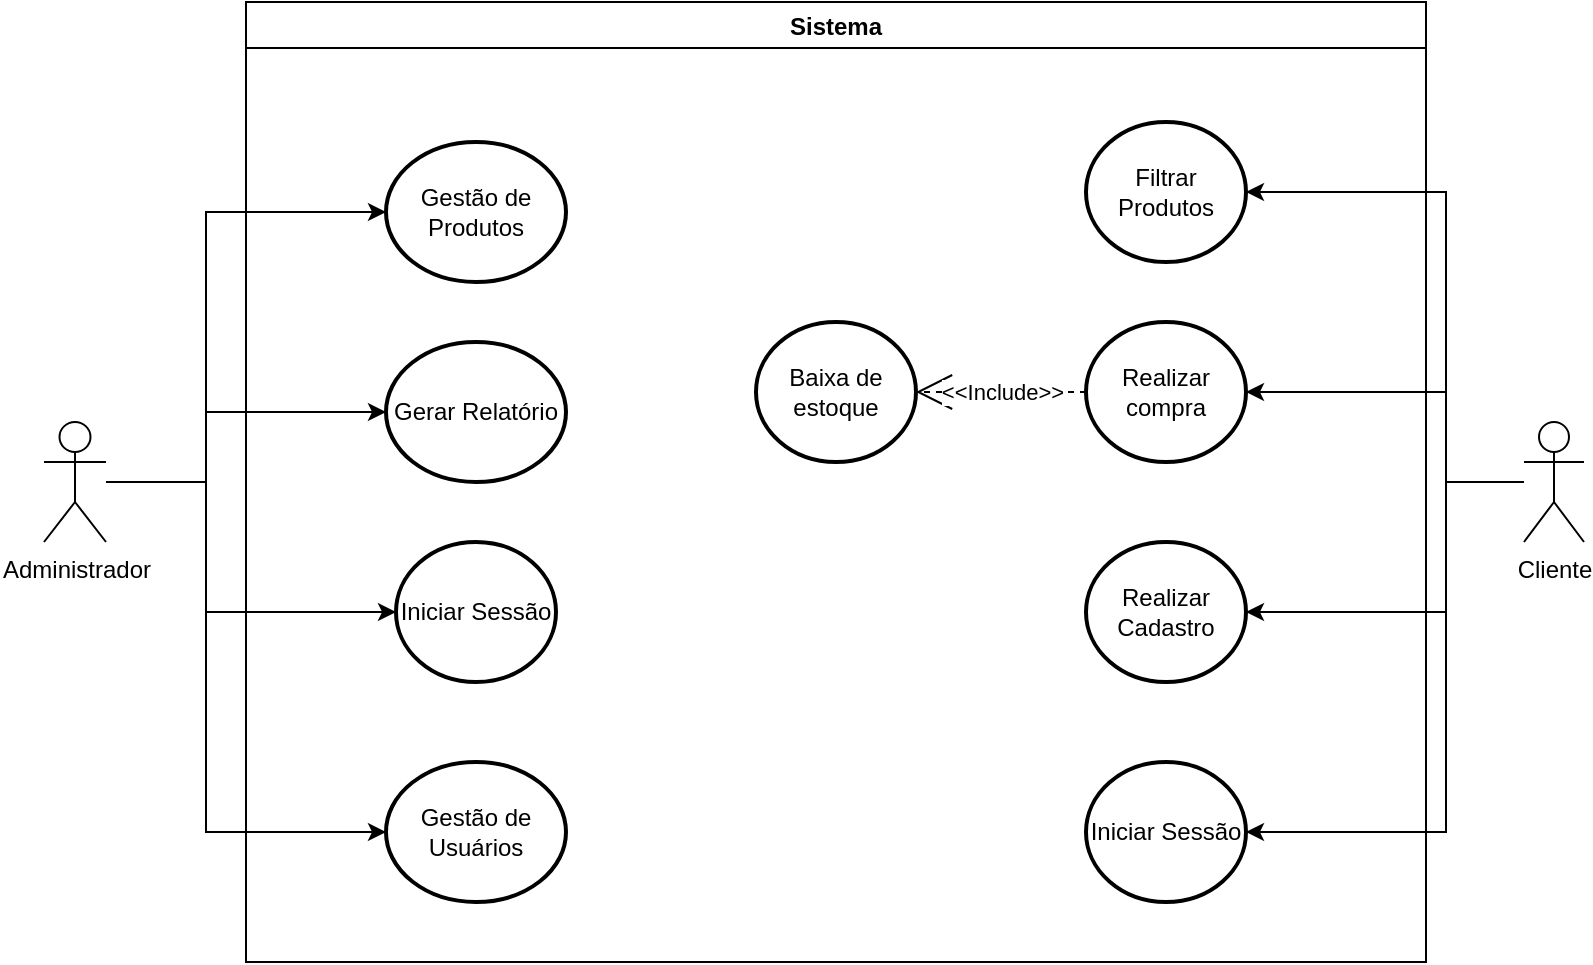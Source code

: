 <mxfile version="14.7.7" type="device"><diagram id="vwP-3UIeBUuC5FF040c0" name="Page-1"><mxGraphModel dx="1422" dy="802" grid="1" gridSize="10" guides="1" tooltips="1" connect="1" arrows="1" fold="1" page="1" pageScale="1" pageWidth="827" pageHeight="1169" math="0" shadow="0"><root><mxCell id="0"/><mxCell id="1" parent="0"/><mxCell id="PAAXOdKzN0klYwFHCjwN-1" value="Sistema" style="swimlane;" parent="1" vertex="1"><mxGeometry x="130" y="40" width="590" height="480" as="geometry"/></mxCell><mxCell id="PAAXOdKzN0klYwFHCjwN-3" value="Gestão de Produtos" style="strokeWidth=2;html=1;shape=mxgraph.flowchart.start_1;whiteSpace=wrap;" parent="PAAXOdKzN0klYwFHCjwN-1" vertex="1"><mxGeometry x="70" y="70" width="90" height="70" as="geometry"/></mxCell><mxCell id="GiRFe8WTvQ2WVacG_HEw-4" value="Gerar Relatório" style="strokeWidth=2;html=1;shape=mxgraph.flowchart.start_1;whiteSpace=wrap;" parent="PAAXOdKzN0klYwFHCjwN-1" vertex="1"><mxGeometry x="70" y="170" width="90" height="70" as="geometry"/></mxCell><mxCell id="GiRFe8WTvQ2WVacG_HEw-12" value="Realizar compra" style="strokeWidth=2;html=1;shape=mxgraph.flowchart.start_1;whiteSpace=wrap;" parent="PAAXOdKzN0klYwFHCjwN-1" vertex="1"><mxGeometry x="420" y="160" width="80" height="70" as="geometry"/></mxCell><mxCell id="GiRFe8WTvQ2WVacG_HEw-14" value="Baixa de estoque" style="strokeWidth=2;html=1;shape=mxgraph.flowchart.start_1;whiteSpace=wrap;" parent="PAAXOdKzN0klYwFHCjwN-1" vertex="1"><mxGeometry x="255" y="160" width="80" height="70" as="geometry"/></mxCell><mxCell id="GiRFe8WTvQ2WVacG_HEw-15" value="&amp;lt;&amp;lt;Include&amp;gt;&amp;gt;" style="endArrow=open;endSize=16;endFill=0;html=1;entryX=1;entryY=0.5;entryDx=0;entryDy=0;entryPerimeter=0;exitX=0;exitY=0.5;exitDx=0;exitDy=0;exitPerimeter=0;dashed=1;" parent="PAAXOdKzN0klYwFHCjwN-1" source="GiRFe8WTvQ2WVacG_HEw-12" target="GiRFe8WTvQ2WVacG_HEw-14" edge="1"><mxGeometry width="160" relative="1" as="geometry"><mxPoint x="330" y="240" as="sourcePoint"/><mxPoint x="300" y="239.5" as="targetPoint"/></mxGeometry></mxCell><mxCell id="U5XVB4oHqSViH2xygHj3-2" value="Filtrar Produtos" style="strokeWidth=2;html=1;shape=mxgraph.flowchart.start_1;whiteSpace=wrap;" parent="PAAXOdKzN0klYwFHCjwN-1" vertex="1"><mxGeometry x="420" y="60" width="80" height="70" as="geometry"/></mxCell><mxCell id="U5XVB4oHqSViH2xygHj3-7" value="Realizar Cadastro" style="strokeWidth=2;html=1;shape=mxgraph.flowchart.start_1;whiteSpace=wrap;" parent="PAAXOdKzN0klYwFHCjwN-1" vertex="1"><mxGeometry x="420" y="270" width="80" height="70" as="geometry"/></mxCell><mxCell id="U5XVB4oHqSViH2xygHj3-9" value="Iniciar Sessão" style="strokeWidth=2;html=1;shape=mxgraph.flowchart.start_1;whiteSpace=wrap;" parent="PAAXOdKzN0klYwFHCjwN-1" vertex="1"><mxGeometry x="420" y="380" width="80" height="70" as="geometry"/></mxCell><mxCell id="U5XVB4oHqSViH2xygHj3-11" value="Iniciar Sessão" style="strokeWidth=2;html=1;shape=mxgraph.flowchart.start_1;whiteSpace=wrap;" parent="PAAXOdKzN0klYwFHCjwN-1" vertex="1"><mxGeometry x="75" y="270" width="80" height="70" as="geometry"/></mxCell><mxCell id="U5XVB4oHqSViH2xygHj3-13" value="Gestão de Usuários" style="strokeWidth=2;html=1;shape=mxgraph.flowchart.start_1;whiteSpace=wrap;" parent="PAAXOdKzN0klYwFHCjwN-1" vertex="1"><mxGeometry x="70" y="380" width="90" height="70" as="geometry"/></mxCell><mxCell id="U5XVB4oHqSViH2xygHj3-12" style="edgeStyle=orthogonalEdgeStyle;rounded=0;orthogonalLoop=1;jettySize=auto;html=1;entryX=0;entryY=0.5;entryDx=0;entryDy=0;entryPerimeter=0;" parent="1" source="PAAXOdKzN0klYwFHCjwN-2" target="U5XVB4oHqSViH2xygHj3-11" edge="1"><mxGeometry relative="1" as="geometry"><Array as="points"><mxPoint x="110" y="280"/><mxPoint x="110" y="345"/></Array></mxGeometry></mxCell><mxCell id="U5XVB4oHqSViH2xygHj3-14" style="edgeStyle=orthogonalEdgeStyle;rounded=0;orthogonalLoop=1;jettySize=auto;html=1;entryX=0;entryY=0.5;entryDx=0;entryDy=0;entryPerimeter=0;" parent="1" source="PAAXOdKzN0klYwFHCjwN-2" target="U5XVB4oHqSViH2xygHj3-13" edge="1"><mxGeometry relative="1" as="geometry"><Array as="points"><mxPoint x="110" y="280"/><mxPoint x="110" y="455"/></Array></mxGeometry></mxCell><mxCell id="U5XVB4oHqSViH2xygHj3-15" style="edgeStyle=orthogonalEdgeStyle;rounded=0;orthogonalLoop=1;jettySize=auto;html=1;entryX=0;entryY=0.5;entryDx=0;entryDy=0;entryPerimeter=0;" parent="1" source="PAAXOdKzN0klYwFHCjwN-2" target="GiRFe8WTvQ2WVacG_HEw-4" edge="1"><mxGeometry relative="1" as="geometry"><Array as="points"><mxPoint x="110" y="280"/><mxPoint x="110" y="245"/></Array></mxGeometry></mxCell><mxCell id="U5XVB4oHqSViH2xygHj3-16" style="edgeStyle=orthogonalEdgeStyle;rounded=0;orthogonalLoop=1;jettySize=auto;html=1;entryX=0;entryY=0.5;entryDx=0;entryDy=0;entryPerimeter=0;" parent="1" source="PAAXOdKzN0klYwFHCjwN-2" target="PAAXOdKzN0klYwFHCjwN-3" edge="1"><mxGeometry relative="1" as="geometry"><Array as="points"><mxPoint x="110" y="280"/><mxPoint x="110" y="145"/></Array></mxGeometry></mxCell><mxCell id="PAAXOdKzN0klYwFHCjwN-2" value="Administrador" style="shape=umlActor;verticalLabelPosition=bottom;verticalAlign=top;html=1;" parent="1" vertex="1"><mxGeometry x="29" y="250" width="31" height="60" as="geometry"/></mxCell><mxCell id="GiRFe8WTvQ2WVacG_HEw-13" style="edgeStyle=orthogonalEdgeStyle;rounded=0;orthogonalLoop=1;jettySize=auto;html=1;entryX=1;entryY=0.5;entryDx=0;entryDy=0;entryPerimeter=0;" parent="1" source="GiRFe8WTvQ2WVacG_HEw-2" target="GiRFe8WTvQ2WVacG_HEw-12" edge="1"><mxGeometry relative="1" as="geometry"><Array as="points"><mxPoint x="730" y="280"/><mxPoint x="730" y="235"/></Array></mxGeometry></mxCell><mxCell id="U5XVB4oHqSViH2xygHj3-4" style="edgeStyle=orthogonalEdgeStyle;rounded=0;orthogonalLoop=1;jettySize=auto;html=1;entryX=1;entryY=0.5;entryDx=0;entryDy=0;entryPerimeter=0;" parent="1" source="GiRFe8WTvQ2WVacG_HEw-2" target="U5XVB4oHqSViH2xygHj3-2" edge="1"><mxGeometry relative="1" as="geometry"><Array as="points"><mxPoint x="730" y="280"/><mxPoint x="730" y="135"/></Array></mxGeometry></mxCell><mxCell id="U5XVB4oHqSViH2xygHj3-8" style="edgeStyle=orthogonalEdgeStyle;rounded=0;orthogonalLoop=1;jettySize=auto;html=1;entryX=1;entryY=0.5;entryDx=0;entryDy=0;entryPerimeter=0;" parent="1" source="GiRFe8WTvQ2WVacG_HEw-2" target="U5XVB4oHqSViH2xygHj3-7" edge="1"><mxGeometry relative="1" as="geometry"><Array as="points"><mxPoint x="730" y="280"/><mxPoint x="730" y="345"/></Array></mxGeometry></mxCell><mxCell id="U5XVB4oHqSViH2xygHj3-10" style="edgeStyle=orthogonalEdgeStyle;rounded=0;orthogonalLoop=1;jettySize=auto;html=1;entryX=1;entryY=0.5;entryDx=0;entryDy=0;entryPerimeter=0;" parent="1" source="GiRFe8WTvQ2WVacG_HEw-2" target="U5XVB4oHqSViH2xygHj3-9" edge="1"><mxGeometry relative="1" as="geometry"><Array as="points"><mxPoint x="730" y="280"/><mxPoint x="730" y="455"/></Array></mxGeometry></mxCell><mxCell id="GiRFe8WTvQ2WVacG_HEw-2" value="Cliente" style="shape=umlActor;verticalLabelPosition=bottom;verticalAlign=top;html=1;" parent="1" vertex="1"><mxGeometry x="769" y="250" width="30" height="60" as="geometry"/></mxCell></root></mxGraphModel></diagram></mxfile>